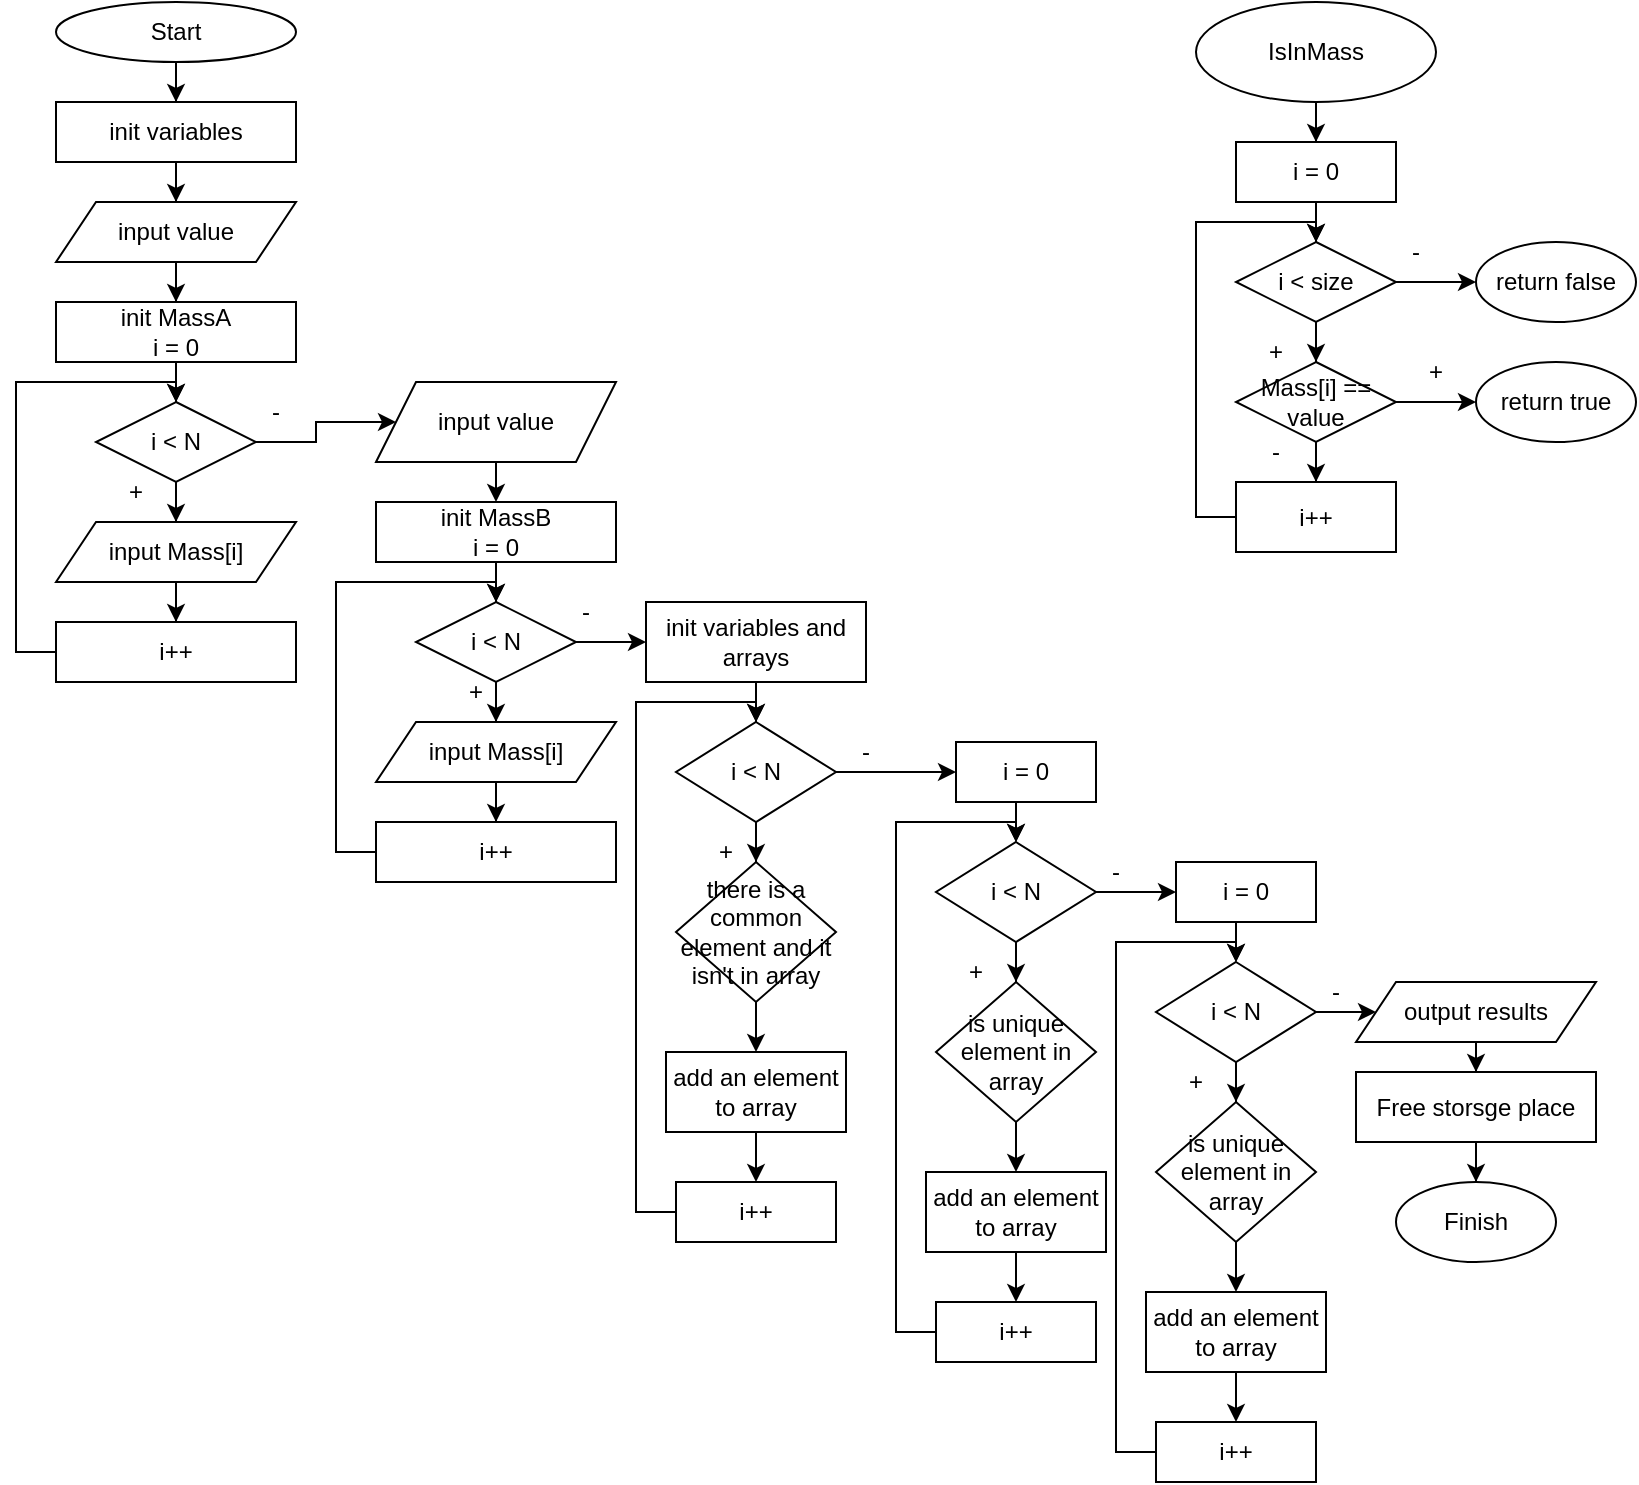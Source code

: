 <mxfile version="24.7.17">
  <diagram id="C5RBs43oDa-KdzZeNtuy" name="Page-1">
    <mxGraphModel dx="1664" dy="789" grid="1" gridSize="10" guides="1" tooltips="1" connect="1" arrows="1" fold="1" page="1" pageScale="1" pageWidth="827" pageHeight="1169" math="0" shadow="0">
      <root>
        <mxCell id="WIyWlLk6GJQsqaUBKTNV-0" />
        <mxCell id="WIyWlLk6GJQsqaUBKTNV-1" parent="WIyWlLk6GJQsqaUBKTNV-0" />
        <mxCell id="Kt02sQn_U204QRMpk8XU-2" value="" style="edgeStyle=orthogonalEdgeStyle;rounded=0;orthogonalLoop=1;jettySize=auto;html=1;" parent="WIyWlLk6GJQsqaUBKTNV-1" source="Kt02sQn_U204QRMpk8XU-0" target="Kt02sQn_U204QRMpk8XU-1" edge="1">
          <mxGeometry relative="1" as="geometry" />
        </mxCell>
        <mxCell id="Kt02sQn_U204QRMpk8XU-0" value="Start" style="ellipse;whiteSpace=wrap;html=1;" parent="WIyWlLk6GJQsqaUBKTNV-1" vertex="1">
          <mxGeometry x="50" y="20" width="120" height="30" as="geometry" />
        </mxCell>
        <mxCell id="Kt02sQn_U204QRMpk8XU-4" value="" style="edgeStyle=orthogonalEdgeStyle;rounded=0;orthogonalLoop=1;jettySize=auto;html=1;" parent="WIyWlLk6GJQsqaUBKTNV-1" source="Kt02sQn_U204QRMpk8XU-1" target="Kt02sQn_U204QRMpk8XU-3" edge="1">
          <mxGeometry relative="1" as="geometry" />
        </mxCell>
        <mxCell id="Kt02sQn_U204QRMpk8XU-1" value="init variables" style="whiteSpace=wrap;html=1;" parent="WIyWlLk6GJQsqaUBKTNV-1" vertex="1">
          <mxGeometry x="50" y="70" width="120" height="30" as="geometry" />
        </mxCell>
        <mxCell id="Kt02sQn_U204QRMpk8XU-6" value="" style="edgeStyle=orthogonalEdgeStyle;rounded=0;orthogonalLoop=1;jettySize=auto;html=1;" parent="WIyWlLk6GJQsqaUBKTNV-1" source="Kt02sQn_U204QRMpk8XU-3" target="Kt02sQn_U204QRMpk8XU-5" edge="1">
          <mxGeometry relative="1" as="geometry" />
        </mxCell>
        <mxCell id="Kt02sQn_U204QRMpk8XU-3" value="input value" style="shape=parallelogram;perimeter=parallelogramPerimeter;whiteSpace=wrap;html=1;fixedSize=1;" parent="WIyWlLk6GJQsqaUBKTNV-1" vertex="1">
          <mxGeometry x="50" y="120" width="120" height="30" as="geometry" />
        </mxCell>
        <mxCell id="Kt02sQn_U204QRMpk8XU-8" value="" style="edgeStyle=orthogonalEdgeStyle;rounded=0;orthogonalLoop=1;jettySize=auto;html=1;" parent="WIyWlLk6GJQsqaUBKTNV-1" source="Kt02sQn_U204QRMpk8XU-5" target="Kt02sQn_U204QRMpk8XU-7" edge="1">
          <mxGeometry relative="1" as="geometry" />
        </mxCell>
        <mxCell id="Kt02sQn_U204QRMpk8XU-5" value="init MassA&lt;div&gt;i = 0&lt;/div&gt;" style="whiteSpace=wrap;html=1;" parent="WIyWlLk6GJQsqaUBKTNV-1" vertex="1">
          <mxGeometry x="50" y="170" width="120" height="30" as="geometry" />
        </mxCell>
        <mxCell id="Kt02sQn_U204QRMpk8XU-10" value="" style="edgeStyle=orthogonalEdgeStyle;rounded=0;orthogonalLoop=1;jettySize=auto;html=1;" parent="WIyWlLk6GJQsqaUBKTNV-1" source="Kt02sQn_U204QRMpk8XU-7" target="Kt02sQn_U204QRMpk8XU-9" edge="1">
          <mxGeometry relative="1" as="geometry" />
        </mxCell>
        <mxCell id="Kt02sQn_U204QRMpk8XU-15" value="" style="edgeStyle=orthogonalEdgeStyle;rounded=0;orthogonalLoop=1;jettySize=auto;html=1;entryX=0;entryY=0.5;entryDx=0;entryDy=0;" parent="WIyWlLk6GJQsqaUBKTNV-1" source="Kt02sQn_U204QRMpk8XU-7" target="Kt02sQn_U204QRMpk8XU-16" edge="1">
          <mxGeometry relative="1" as="geometry">
            <mxPoint x="180" y="240" as="targetPoint" />
          </mxGeometry>
        </mxCell>
        <mxCell id="Kt02sQn_U204QRMpk8XU-7" value="i &amp;lt; N" style="rhombus;whiteSpace=wrap;html=1;" parent="WIyWlLk6GJQsqaUBKTNV-1" vertex="1">
          <mxGeometry x="70" y="220" width="80" height="40" as="geometry" />
        </mxCell>
        <mxCell id="Kt02sQn_U204QRMpk8XU-12" value="" style="edgeStyle=orthogonalEdgeStyle;rounded=0;orthogonalLoop=1;jettySize=auto;html=1;" parent="WIyWlLk6GJQsqaUBKTNV-1" source="Kt02sQn_U204QRMpk8XU-9" target="Kt02sQn_U204QRMpk8XU-11" edge="1">
          <mxGeometry relative="1" as="geometry" />
        </mxCell>
        <mxCell id="Kt02sQn_U204QRMpk8XU-9" value="input Mass[i]" style="shape=parallelogram;perimeter=parallelogramPerimeter;whiteSpace=wrap;html=1;fixedSize=1;" parent="WIyWlLk6GJQsqaUBKTNV-1" vertex="1">
          <mxGeometry x="50" y="280" width="120" height="30" as="geometry" />
        </mxCell>
        <mxCell id="Kt02sQn_U204QRMpk8XU-13" style="edgeStyle=orthogonalEdgeStyle;rounded=0;orthogonalLoop=1;jettySize=auto;html=1;exitX=0;exitY=0.5;exitDx=0;exitDy=0;entryX=0.5;entryY=0;entryDx=0;entryDy=0;" parent="WIyWlLk6GJQsqaUBKTNV-1" source="Kt02sQn_U204QRMpk8XU-11" target="Kt02sQn_U204QRMpk8XU-7" edge="1">
          <mxGeometry relative="1" as="geometry">
            <Array as="points">
              <mxPoint x="30" y="345" />
              <mxPoint x="30" y="210" />
              <mxPoint x="110" y="210" />
            </Array>
          </mxGeometry>
        </mxCell>
        <mxCell id="Kt02sQn_U204QRMpk8XU-11" value="i++" style="whiteSpace=wrap;html=1;" parent="WIyWlLk6GJQsqaUBKTNV-1" vertex="1">
          <mxGeometry x="50" y="330" width="120" height="30" as="geometry" />
        </mxCell>
        <mxCell id="Kt02sQn_U204QRMpk8XU-26" style="edgeStyle=orthogonalEdgeStyle;rounded=0;orthogonalLoop=1;jettySize=auto;html=1;exitX=0.5;exitY=1;exitDx=0;exitDy=0;entryX=0.5;entryY=0;entryDx=0;entryDy=0;" parent="WIyWlLk6GJQsqaUBKTNV-1" source="Kt02sQn_U204QRMpk8XU-16" target="Kt02sQn_U204QRMpk8XU-18" edge="1">
          <mxGeometry relative="1" as="geometry" />
        </mxCell>
        <mxCell id="Kt02sQn_U204QRMpk8XU-16" value="input value" style="shape=parallelogram;perimeter=parallelogramPerimeter;whiteSpace=wrap;html=1;fixedSize=1;" parent="WIyWlLk6GJQsqaUBKTNV-1" vertex="1">
          <mxGeometry x="210" y="210" width="120" height="40" as="geometry" />
        </mxCell>
        <mxCell id="Kt02sQn_U204QRMpk8XU-17" value="" style="edgeStyle=orthogonalEdgeStyle;rounded=0;orthogonalLoop=1;jettySize=auto;html=1;" parent="WIyWlLk6GJQsqaUBKTNV-1" source="Kt02sQn_U204QRMpk8XU-18" target="Kt02sQn_U204QRMpk8XU-21" edge="1">
          <mxGeometry relative="1" as="geometry" />
        </mxCell>
        <mxCell id="Kt02sQn_U204QRMpk8XU-18" value="init MassB&lt;div&gt;i = 0&lt;/div&gt;" style="whiteSpace=wrap;html=1;" parent="WIyWlLk6GJQsqaUBKTNV-1" vertex="1">
          <mxGeometry x="210" y="270" width="120" height="30" as="geometry" />
        </mxCell>
        <mxCell id="Kt02sQn_U204QRMpk8XU-19" value="" style="edgeStyle=orthogonalEdgeStyle;rounded=0;orthogonalLoop=1;jettySize=auto;html=1;" parent="WIyWlLk6GJQsqaUBKTNV-1" source="Kt02sQn_U204QRMpk8XU-21" target="Kt02sQn_U204QRMpk8XU-23" edge="1">
          <mxGeometry relative="1" as="geometry" />
        </mxCell>
        <mxCell id="Kt02sQn_U204QRMpk8XU-28" value="" style="edgeStyle=orthogonalEdgeStyle;rounded=0;orthogonalLoop=1;jettySize=auto;html=1;" parent="WIyWlLk6GJQsqaUBKTNV-1" source="Kt02sQn_U204QRMpk8XU-21" target="Kt02sQn_U204QRMpk8XU-27" edge="1">
          <mxGeometry relative="1" as="geometry" />
        </mxCell>
        <mxCell id="Kt02sQn_U204QRMpk8XU-21" value="i &amp;lt; N" style="rhombus;whiteSpace=wrap;html=1;" parent="WIyWlLk6GJQsqaUBKTNV-1" vertex="1">
          <mxGeometry x="230" y="320" width="80" height="40" as="geometry" />
        </mxCell>
        <mxCell id="Kt02sQn_U204QRMpk8XU-22" value="" style="edgeStyle=orthogonalEdgeStyle;rounded=0;orthogonalLoop=1;jettySize=auto;html=1;" parent="WIyWlLk6GJQsqaUBKTNV-1" source="Kt02sQn_U204QRMpk8XU-23" target="Kt02sQn_U204QRMpk8XU-25" edge="1">
          <mxGeometry relative="1" as="geometry" />
        </mxCell>
        <mxCell id="Kt02sQn_U204QRMpk8XU-23" value="input Mass[i]" style="shape=parallelogram;perimeter=parallelogramPerimeter;whiteSpace=wrap;html=1;fixedSize=1;" parent="WIyWlLk6GJQsqaUBKTNV-1" vertex="1">
          <mxGeometry x="210" y="380" width="120" height="30" as="geometry" />
        </mxCell>
        <mxCell id="Kt02sQn_U204QRMpk8XU-24" style="edgeStyle=orthogonalEdgeStyle;rounded=0;orthogonalLoop=1;jettySize=auto;html=1;exitX=0;exitY=0.5;exitDx=0;exitDy=0;entryX=0.5;entryY=0;entryDx=0;entryDy=0;" parent="WIyWlLk6GJQsqaUBKTNV-1" source="Kt02sQn_U204QRMpk8XU-25" target="Kt02sQn_U204QRMpk8XU-21" edge="1">
          <mxGeometry relative="1" as="geometry">
            <Array as="points">
              <mxPoint x="190" y="445" />
              <mxPoint x="190" y="310" />
              <mxPoint x="270" y="310" />
            </Array>
          </mxGeometry>
        </mxCell>
        <mxCell id="Kt02sQn_U204QRMpk8XU-25" value="i++" style="whiteSpace=wrap;html=1;" parent="WIyWlLk6GJQsqaUBKTNV-1" vertex="1">
          <mxGeometry x="210" y="430" width="120" height="30" as="geometry" />
        </mxCell>
        <mxCell id="Kt02sQn_U204QRMpk8XU-30" value="" style="edgeStyle=orthogonalEdgeStyle;rounded=0;orthogonalLoop=1;jettySize=auto;html=1;" parent="WIyWlLk6GJQsqaUBKTNV-1" source="Kt02sQn_U204QRMpk8XU-27" target="Kt02sQn_U204QRMpk8XU-29" edge="1">
          <mxGeometry relative="1" as="geometry" />
        </mxCell>
        <mxCell id="Kt02sQn_U204QRMpk8XU-27" value="init variables and arrays" style="whiteSpace=wrap;html=1;" parent="WIyWlLk6GJQsqaUBKTNV-1" vertex="1">
          <mxGeometry x="345" y="320" width="110" height="40" as="geometry" />
        </mxCell>
        <mxCell id="Kt02sQn_U204QRMpk8XU-32" value="" style="edgeStyle=orthogonalEdgeStyle;rounded=0;orthogonalLoop=1;jettySize=auto;html=1;" parent="WIyWlLk6GJQsqaUBKTNV-1" source="Kt02sQn_U204QRMpk8XU-29" target="Kt02sQn_U204QRMpk8XU-31" edge="1">
          <mxGeometry relative="1" as="geometry" />
        </mxCell>
        <mxCell id="Kt02sQn_U204QRMpk8XU-39" value="" style="edgeStyle=orthogonalEdgeStyle;rounded=0;orthogonalLoop=1;jettySize=auto;html=1;" parent="WIyWlLk6GJQsqaUBKTNV-1" source="Kt02sQn_U204QRMpk8XU-29" target="Kt02sQn_U204QRMpk8XU-38" edge="1">
          <mxGeometry relative="1" as="geometry" />
        </mxCell>
        <mxCell id="Kt02sQn_U204QRMpk8XU-29" value="i &amp;lt; N" style="rhombus;whiteSpace=wrap;html=1;" parent="WIyWlLk6GJQsqaUBKTNV-1" vertex="1">
          <mxGeometry x="360" y="380" width="80" height="50" as="geometry" />
        </mxCell>
        <mxCell id="Kt02sQn_U204QRMpk8XU-34" value="" style="edgeStyle=orthogonalEdgeStyle;rounded=0;orthogonalLoop=1;jettySize=auto;html=1;" parent="WIyWlLk6GJQsqaUBKTNV-1" source="Kt02sQn_U204QRMpk8XU-31" target="Kt02sQn_U204QRMpk8XU-33" edge="1">
          <mxGeometry relative="1" as="geometry" />
        </mxCell>
        <mxCell id="Kt02sQn_U204QRMpk8XU-31" value="there is a common element and it isn&#39;t in array" style="rhombus;whiteSpace=wrap;html=1;" parent="WIyWlLk6GJQsqaUBKTNV-1" vertex="1">
          <mxGeometry x="360" y="450" width="80" height="70" as="geometry" />
        </mxCell>
        <mxCell id="Kt02sQn_U204QRMpk8XU-36" value="" style="edgeStyle=orthogonalEdgeStyle;rounded=0;orthogonalLoop=1;jettySize=auto;html=1;" parent="WIyWlLk6GJQsqaUBKTNV-1" source="Kt02sQn_U204QRMpk8XU-33" target="Kt02sQn_U204QRMpk8XU-35" edge="1">
          <mxGeometry relative="1" as="geometry" />
        </mxCell>
        <mxCell id="Kt02sQn_U204QRMpk8XU-33" value="add an element to array" style="whiteSpace=wrap;html=1;" parent="WIyWlLk6GJQsqaUBKTNV-1" vertex="1">
          <mxGeometry x="355" y="545" width="90" height="40" as="geometry" />
        </mxCell>
        <mxCell id="Kt02sQn_U204QRMpk8XU-37" style="edgeStyle=orthogonalEdgeStyle;rounded=0;orthogonalLoop=1;jettySize=auto;html=1;exitX=0;exitY=0.5;exitDx=0;exitDy=0;entryX=0.5;entryY=0;entryDx=0;entryDy=0;" parent="WIyWlLk6GJQsqaUBKTNV-1" source="Kt02sQn_U204QRMpk8XU-35" target="Kt02sQn_U204QRMpk8XU-29" edge="1">
          <mxGeometry relative="1" as="geometry">
            <Array as="points">
              <mxPoint x="340" y="625" />
              <mxPoint x="340" y="370" />
              <mxPoint x="400" y="370" />
            </Array>
          </mxGeometry>
        </mxCell>
        <mxCell id="Kt02sQn_U204QRMpk8XU-35" value="i++" style="whiteSpace=wrap;html=1;" parent="WIyWlLk6GJQsqaUBKTNV-1" vertex="1">
          <mxGeometry x="360" y="610" width="80" height="30" as="geometry" />
        </mxCell>
        <mxCell id="Kt02sQn_U204QRMpk8XU-48" style="edgeStyle=orthogonalEdgeStyle;rounded=0;orthogonalLoop=1;jettySize=auto;html=1;exitX=0.5;exitY=1;exitDx=0;exitDy=0;" parent="WIyWlLk6GJQsqaUBKTNV-1" source="Kt02sQn_U204QRMpk8XU-38" edge="1">
          <mxGeometry relative="1" as="geometry">
            <mxPoint x="530" y="440" as="targetPoint" />
          </mxGeometry>
        </mxCell>
        <mxCell id="Kt02sQn_U204QRMpk8XU-38" value="i = 0" style="whiteSpace=wrap;html=1;" parent="WIyWlLk6GJQsqaUBKTNV-1" vertex="1">
          <mxGeometry x="500" y="390" width="70" height="30" as="geometry" />
        </mxCell>
        <mxCell id="Kt02sQn_U204QRMpk8XU-40" value="" style="edgeStyle=orthogonalEdgeStyle;rounded=0;orthogonalLoop=1;jettySize=auto;html=1;" parent="WIyWlLk6GJQsqaUBKTNV-1" source="Kt02sQn_U204QRMpk8XU-41" target="Kt02sQn_U204QRMpk8XU-43" edge="1">
          <mxGeometry relative="1" as="geometry" />
        </mxCell>
        <mxCell id="Kt02sQn_U204QRMpk8XU-69" style="edgeStyle=orthogonalEdgeStyle;rounded=0;orthogonalLoop=1;jettySize=auto;html=1;exitX=1;exitY=0.5;exitDx=0;exitDy=0;entryX=0;entryY=0.5;entryDx=0;entryDy=0;" parent="WIyWlLk6GJQsqaUBKTNV-1" source="Kt02sQn_U204QRMpk8XU-41" target="Kt02sQn_U204QRMpk8XU-60" edge="1">
          <mxGeometry relative="1" as="geometry" />
        </mxCell>
        <mxCell id="Kt02sQn_U204QRMpk8XU-41" value="i &amp;lt; N" style="rhombus;whiteSpace=wrap;html=1;" parent="WIyWlLk6GJQsqaUBKTNV-1" vertex="1">
          <mxGeometry x="490" y="440" width="80" height="50" as="geometry" />
        </mxCell>
        <mxCell id="Kt02sQn_U204QRMpk8XU-42" value="" style="edgeStyle=orthogonalEdgeStyle;rounded=0;orthogonalLoop=1;jettySize=auto;html=1;" parent="WIyWlLk6GJQsqaUBKTNV-1" source="Kt02sQn_U204QRMpk8XU-43" target="Kt02sQn_U204QRMpk8XU-45" edge="1">
          <mxGeometry relative="1" as="geometry" />
        </mxCell>
        <mxCell id="Kt02sQn_U204QRMpk8XU-43" value="is unique element in array" style="rhombus;whiteSpace=wrap;html=1;" parent="WIyWlLk6GJQsqaUBKTNV-1" vertex="1">
          <mxGeometry x="490" y="510" width="80" height="70" as="geometry" />
        </mxCell>
        <mxCell id="Kt02sQn_U204QRMpk8XU-44" value="" style="edgeStyle=orthogonalEdgeStyle;rounded=0;orthogonalLoop=1;jettySize=auto;html=1;" parent="WIyWlLk6GJQsqaUBKTNV-1" source="Kt02sQn_U204QRMpk8XU-45" target="Kt02sQn_U204QRMpk8XU-47" edge="1">
          <mxGeometry relative="1" as="geometry" />
        </mxCell>
        <mxCell id="Kt02sQn_U204QRMpk8XU-45" value="add an element to array" style="whiteSpace=wrap;html=1;" parent="WIyWlLk6GJQsqaUBKTNV-1" vertex="1">
          <mxGeometry x="485" y="605" width="90" height="40" as="geometry" />
        </mxCell>
        <mxCell id="Kt02sQn_U204QRMpk8XU-46" style="edgeStyle=orthogonalEdgeStyle;rounded=0;orthogonalLoop=1;jettySize=auto;html=1;exitX=0;exitY=0.5;exitDx=0;exitDy=0;entryX=0.5;entryY=0;entryDx=0;entryDy=0;" parent="WIyWlLk6GJQsqaUBKTNV-1" source="Kt02sQn_U204QRMpk8XU-47" target="Kt02sQn_U204QRMpk8XU-41" edge="1">
          <mxGeometry relative="1" as="geometry">
            <Array as="points">
              <mxPoint x="470" y="685" />
              <mxPoint x="470" y="430" />
              <mxPoint x="530" y="430" />
            </Array>
          </mxGeometry>
        </mxCell>
        <mxCell id="Kt02sQn_U204QRMpk8XU-47" value="i++" style="whiteSpace=wrap;html=1;" parent="WIyWlLk6GJQsqaUBKTNV-1" vertex="1">
          <mxGeometry x="490" y="670" width="80" height="30" as="geometry" />
        </mxCell>
        <mxCell id="Kt02sQn_U204QRMpk8XU-59" style="edgeStyle=orthogonalEdgeStyle;rounded=0;orthogonalLoop=1;jettySize=auto;html=1;exitX=0.5;exitY=1;exitDx=0;exitDy=0;" parent="WIyWlLk6GJQsqaUBKTNV-1" source="Kt02sQn_U204QRMpk8XU-60" edge="1">
          <mxGeometry relative="1" as="geometry">
            <mxPoint x="640" y="500" as="targetPoint" />
          </mxGeometry>
        </mxCell>
        <mxCell id="Kt02sQn_U204QRMpk8XU-60" value="i = 0" style="whiteSpace=wrap;html=1;" parent="WIyWlLk6GJQsqaUBKTNV-1" vertex="1">
          <mxGeometry x="610" y="450" width="70" height="30" as="geometry" />
        </mxCell>
        <mxCell id="Kt02sQn_U204QRMpk8XU-61" value="" style="edgeStyle=orthogonalEdgeStyle;rounded=0;orthogonalLoop=1;jettySize=auto;html=1;" parent="WIyWlLk6GJQsqaUBKTNV-1" source="Kt02sQn_U204QRMpk8XU-62" target="Kt02sQn_U204QRMpk8XU-64" edge="1">
          <mxGeometry relative="1" as="geometry" />
        </mxCell>
        <mxCell id="Kt02sQn_U204QRMpk8XU-71" value="" style="edgeStyle=orthogonalEdgeStyle;rounded=0;orthogonalLoop=1;jettySize=auto;html=1;" parent="WIyWlLk6GJQsqaUBKTNV-1" source="Kt02sQn_U204QRMpk8XU-62" target="Kt02sQn_U204QRMpk8XU-70" edge="1">
          <mxGeometry relative="1" as="geometry" />
        </mxCell>
        <mxCell id="Kt02sQn_U204QRMpk8XU-62" value="i &amp;lt; N" style="rhombus;whiteSpace=wrap;html=1;" parent="WIyWlLk6GJQsqaUBKTNV-1" vertex="1">
          <mxGeometry x="600" y="500" width="80" height="50" as="geometry" />
        </mxCell>
        <mxCell id="Kt02sQn_U204QRMpk8XU-63" value="" style="edgeStyle=orthogonalEdgeStyle;rounded=0;orthogonalLoop=1;jettySize=auto;html=1;" parent="WIyWlLk6GJQsqaUBKTNV-1" source="Kt02sQn_U204QRMpk8XU-64" target="Kt02sQn_U204QRMpk8XU-66" edge="1">
          <mxGeometry relative="1" as="geometry" />
        </mxCell>
        <mxCell id="Kt02sQn_U204QRMpk8XU-64" value="is unique element in array" style="rhombus;whiteSpace=wrap;html=1;" parent="WIyWlLk6GJQsqaUBKTNV-1" vertex="1">
          <mxGeometry x="600" y="570" width="80" height="70" as="geometry" />
        </mxCell>
        <mxCell id="Kt02sQn_U204QRMpk8XU-65" value="" style="edgeStyle=orthogonalEdgeStyle;rounded=0;orthogonalLoop=1;jettySize=auto;html=1;" parent="WIyWlLk6GJQsqaUBKTNV-1" source="Kt02sQn_U204QRMpk8XU-66" target="Kt02sQn_U204QRMpk8XU-68" edge="1">
          <mxGeometry relative="1" as="geometry" />
        </mxCell>
        <mxCell id="Kt02sQn_U204QRMpk8XU-66" value="add an element to array" style="whiteSpace=wrap;html=1;" parent="WIyWlLk6GJQsqaUBKTNV-1" vertex="1">
          <mxGeometry x="595" y="665" width="90" height="40" as="geometry" />
        </mxCell>
        <mxCell id="Kt02sQn_U204QRMpk8XU-67" style="edgeStyle=orthogonalEdgeStyle;rounded=0;orthogonalLoop=1;jettySize=auto;html=1;exitX=0;exitY=0.5;exitDx=0;exitDy=0;entryX=0.5;entryY=0;entryDx=0;entryDy=0;" parent="WIyWlLk6GJQsqaUBKTNV-1" source="Kt02sQn_U204QRMpk8XU-68" target="Kt02sQn_U204QRMpk8XU-62" edge="1">
          <mxGeometry relative="1" as="geometry">
            <Array as="points">
              <mxPoint x="580" y="745" />
              <mxPoint x="580" y="490" />
              <mxPoint x="640" y="490" />
            </Array>
          </mxGeometry>
        </mxCell>
        <mxCell id="Kt02sQn_U204QRMpk8XU-68" value="i++" style="whiteSpace=wrap;html=1;" parent="WIyWlLk6GJQsqaUBKTNV-1" vertex="1">
          <mxGeometry x="600" y="730" width="80" height="30" as="geometry" />
        </mxCell>
        <mxCell id="Kt02sQn_U204QRMpk8XU-73" value="" style="edgeStyle=orthogonalEdgeStyle;rounded=0;orthogonalLoop=1;jettySize=auto;html=1;" parent="WIyWlLk6GJQsqaUBKTNV-1" source="Kt02sQn_U204QRMpk8XU-70" target="Kt02sQn_U204QRMpk8XU-72" edge="1">
          <mxGeometry relative="1" as="geometry" />
        </mxCell>
        <mxCell id="Kt02sQn_U204QRMpk8XU-70" value="output results" style="shape=parallelogram;perimeter=parallelogramPerimeter;whiteSpace=wrap;html=1;fixedSize=1;" parent="WIyWlLk6GJQsqaUBKTNV-1" vertex="1">
          <mxGeometry x="700" y="510" width="120" height="30" as="geometry" />
        </mxCell>
        <mxCell id="Kt02sQn_U204QRMpk8XU-75" value="" style="edgeStyle=orthogonalEdgeStyle;rounded=0;orthogonalLoop=1;jettySize=auto;html=1;" parent="WIyWlLk6GJQsqaUBKTNV-1" source="Kt02sQn_U204QRMpk8XU-72" target="Kt02sQn_U204QRMpk8XU-74" edge="1">
          <mxGeometry relative="1" as="geometry" />
        </mxCell>
        <mxCell id="Kt02sQn_U204QRMpk8XU-72" value="Free storsge place" style="whiteSpace=wrap;html=1;" parent="WIyWlLk6GJQsqaUBKTNV-1" vertex="1">
          <mxGeometry x="700" y="555" width="120" height="35" as="geometry" />
        </mxCell>
        <mxCell id="Kt02sQn_U204QRMpk8XU-74" value="Finish" style="ellipse;whiteSpace=wrap;html=1;" parent="WIyWlLk6GJQsqaUBKTNV-1" vertex="1">
          <mxGeometry x="720" y="610" width="80" height="40" as="geometry" />
        </mxCell>
        <mxCell id="BmXY_P8awZ1X75UNgLLq-2" value="" style="edgeStyle=orthogonalEdgeStyle;rounded=0;orthogonalLoop=1;jettySize=auto;html=1;" edge="1" parent="WIyWlLk6GJQsqaUBKTNV-1" source="BmXY_P8awZ1X75UNgLLq-0" target="BmXY_P8awZ1X75UNgLLq-1">
          <mxGeometry relative="1" as="geometry" />
        </mxCell>
        <mxCell id="BmXY_P8awZ1X75UNgLLq-0" value="IsInMass" style="ellipse;whiteSpace=wrap;html=1;" vertex="1" parent="WIyWlLk6GJQsqaUBKTNV-1">
          <mxGeometry x="620" y="20" width="120" height="50" as="geometry" />
        </mxCell>
        <mxCell id="BmXY_P8awZ1X75UNgLLq-4" value="" style="edgeStyle=orthogonalEdgeStyle;rounded=0;orthogonalLoop=1;jettySize=auto;html=1;" edge="1" parent="WIyWlLk6GJQsqaUBKTNV-1" source="BmXY_P8awZ1X75UNgLLq-1" target="BmXY_P8awZ1X75UNgLLq-3">
          <mxGeometry relative="1" as="geometry" />
        </mxCell>
        <mxCell id="BmXY_P8awZ1X75UNgLLq-1" value="i = 0" style="whiteSpace=wrap;html=1;" vertex="1" parent="WIyWlLk6GJQsqaUBKTNV-1">
          <mxGeometry x="640" y="90" width="80" height="30" as="geometry" />
        </mxCell>
        <mxCell id="BmXY_P8awZ1X75UNgLLq-6" value="" style="edgeStyle=orthogonalEdgeStyle;rounded=0;orthogonalLoop=1;jettySize=auto;html=1;" edge="1" parent="WIyWlLk6GJQsqaUBKTNV-1" source="BmXY_P8awZ1X75UNgLLq-3" target="BmXY_P8awZ1X75UNgLLq-5">
          <mxGeometry relative="1" as="geometry" />
        </mxCell>
        <mxCell id="BmXY_P8awZ1X75UNgLLq-8" value="" style="edgeStyle=orthogonalEdgeStyle;rounded=0;orthogonalLoop=1;jettySize=auto;html=1;" edge="1" parent="WIyWlLk6GJQsqaUBKTNV-1" source="BmXY_P8awZ1X75UNgLLq-3" target="BmXY_P8awZ1X75UNgLLq-7">
          <mxGeometry relative="1" as="geometry" />
        </mxCell>
        <mxCell id="BmXY_P8awZ1X75UNgLLq-3" value="i &amp;lt; size" style="rhombus;whiteSpace=wrap;html=1;" vertex="1" parent="WIyWlLk6GJQsqaUBKTNV-1">
          <mxGeometry x="640" y="140" width="80" height="40" as="geometry" />
        </mxCell>
        <mxCell id="BmXY_P8awZ1X75UNgLLq-5" value="return false" style="ellipse;whiteSpace=wrap;html=1;" vertex="1" parent="WIyWlLk6GJQsqaUBKTNV-1">
          <mxGeometry x="760" y="140" width="80" height="40" as="geometry" />
        </mxCell>
        <mxCell id="BmXY_P8awZ1X75UNgLLq-10" value="" style="edgeStyle=orthogonalEdgeStyle;rounded=0;orthogonalLoop=1;jettySize=auto;html=1;" edge="1" parent="WIyWlLk6GJQsqaUBKTNV-1" source="BmXY_P8awZ1X75UNgLLq-7" target="BmXY_P8awZ1X75UNgLLq-9">
          <mxGeometry relative="1" as="geometry" />
        </mxCell>
        <mxCell id="BmXY_P8awZ1X75UNgLLq-12" value="" style="edgeStyle=orthogonalEdgeStyle;rounded=0;orthogonalLoop=1;jettySize=auto;html=1;" edge="1" parent="WIyWlLk6GJQsqaUBKTNV-1" source="BmXY_P8awZ1X75UNgLLq-7" target="BmXY_P8awZ1X75UNgLLq-11">
          <mxGeometry relative="1" as="geometry" />
        </mxCell>
        <mxCell id="BmXY_P8awZ1X75UNgLLq-7" value="Mass[i] == value" style="rhombus;whiteSpace=wrap;html=1;" vertex="1" parent="WIyWlLk6GJQsqaUBKTNV-1">
          <mxGeometry x="640" y="200" width="80" height="40" as="geometry" />
        </mxCell>
        <mxCell id="BmXY_P8awZ1X75UNgLLq-9" value="return true" style="ellipse;whiteSpace=wrap;html=1;" vertex="1" parent="WIyWlLk6GJQsqaUBKTNV-1">
          <mxGeometry x="760" y="200" width="80" height="40" as="geometry" />
        </mxCell>
        <mxCell id="BmXY_P8awZ1X75UNgLLq-13" style="edgeStyle=orthogonalEdgeStyle;rounded=0;orthogonalLoop=1;jettySize=auto;html=1;exitX=0;exitY=0.5;exitDx=0;exitDy=0;entryX=0.5;entryY=0;entryDx=0;entryDy=0;" edge="1" parent="WIyWlLk6GJQsqaUBKTNV-1" source="BmXY_P8awZ1X75UNgLLq-11" target="BmXY_P8awZ1X75UNgLLq-3">
          <mxGeometry relative="1" as="geometry">
            <Array as="points">
              <mxPoint x="620" y="278" />
              <mxPoint x="620" y="130" />
              <mxPoint x="680" y="130" />
            </Array>
          </mxGeometry>
        </mxCell>
        <mxCell id="BmXY_P8awZ1X75UNgLLq-11" value="i++" style="whiteSpace=wrap;html=1;" vertex="1" parent="WIyWlLk6GJQsqaUBKTNV-1">
          <mxGeometry x="640" y="260" width="80" height="35" as="geometry" />
        </mxCell>
        <mxCell id="BmXY_P8awZ1X75UNgLLq-14" value="+" style="text;html=1;align=center;verticalAlign=middle;whiteSpace=wrap;rounded=0;" vertex="1" parent="WIyWlLk6GJQsqaUBKTNV-1">
          <mxGeometry x="60" y="250" width="60" height="30" as="geometry" />
        </mxCell>
        <mxCell id="BmXY_P8awZ1X75UNgLLq-15" value="+" style="text;html=1;align=center;verticalAlign=middle;whiteSpace=wrap;rounded=0;" vertex="1" parent="WIyWlLk6GJQsqaUBKTNV-1">
          <mxGeometry x="630" y="180" width="60" height="30" as="geometry" />
        </mxCell>
        <mxCell id="BmXY_P8awZ1X75UNgLLq-16" value="+" style="text;html=1;align=center;verticalAlign=middle;whiteSpace=wrap;rounded=0;" vertex="1" parent="WIyWlLk6GJQsqaUBKTNV-1">
          <mxGeometry x="710" y="190" width="60" height="30" as="geometry" />
        </mxCell>
        <mxCell id="BmXY_P8awZ1X75UNgLLq-17" value="+" style="text;html=1;align=center;verticalAlign=middle;whiteSpace=wrap;rounded=0;" vertex="1" parent="WIyWlLk6GJQsqaUBKTNV-1">
          <mxGeometry x="230" y="350" width="60" height="30" as="geometry" />
        </mxCell>
        <mxCell id="BmXY_P8awZ1X75UNgLLq-18" value="+" style="text;html=1;align=center;verticalAlign=middle;whiteSpace=wrap;rounded=0;" vertex="1" parent="WIyWlLk6GJQsqaUBKTNV-1">
          <mxGeometry x="355" y="430" width="60" height="30" as="geometry" />
        </mxCell>
        <mxCell id="BmXY_P8awZ1X75UNgLLq-19" value="+" style="text;html=1;align=center;verticalAlign=middle;whiteSpace=wrap;rounded=0;" vertex="1" parent="WIyWlLk6GJQsqaUBKTNV-1">
          <mxGeometry x="480" y="490" width="60" height="30" as="geometry" />
        </mxCell>
        <mxCell id="BmXY_P8awZ1X75UNgLLq-20" value="+" style="text;html=1;align=center;verticalAlign=middle;whiteSpace=wrap;rounded=0;" vertex="1" parent="WIyWlLk6GJQsqaUBKTNV-1">
          <mxGeometry x="590" y="545" width="60" height="30" as="geometry" />
        </mxCell>
        <mxCell id="BmXY_P8awZ1X75UNgLLq-21" value="-" style="text;html=1;align=center;verticalAlign=middle;whiteSpace=wrap;rounded=0;" vertex="1" parent="WIyWlLk6GJQsqaUBKTNV-1">
          <mxGeometry x="660" y="500" width="60" height="30" as="geometry" />
        </mxCell>
        <mxCell id="BmXY_P8awZ1X75UNgLLq-22" value="-" style="text;html=1;align=center;verticalAlign=middle;whiteSpace=wrap;rounded=0;" vertex="1" parent="WIyWlLk6GJQsqaUBKTNV-1">
          <mxGeometry x="550" y="440" width="60" height="30" as="geometry" />
        </mxCell>
        <mxCell id="BmXY_P8awZ1X75UNgLLq-23" value="-" style="text;html=1;align=center;verticalAlign=middle;whiteSpace=wrap;rounded=0;" vertex="1" parent="WIyWlLk6GJQsqaUBKTNV-1">
          <mxGeometry x="425" y="380" width="60" height="30" as="geometry" />
        </mxCell>
        <mxCell id="BmXY_P8awZ1X75UNgLLq-24" value="-" style="text;html=1;align=center;verticalAlign=middle;whiteSpace=wrap;rounded=0;" vertex="1" parent="WIyWlLk6GJQsqaUBKTNV-1">
          <mxGeometry x="285" y="310" width="60" height="30" as="geometry" />
        </mxCell>
        <mxCell id="BmXY_P8awZ1X75UNgLLq-25" value="-" style="text;html=1;align=center;verticalAlign=middle;whiteSpace=wrap;rounded=0;" vertex="1" parent="WIyWlLk6GJQsqaUBKTNV-1">
          <mxGeometry x="700" y="130" width="60" height="30" as="geometry" />
        </mxCell>
        <mxCell id="BmXY_P8awZ1X75UNgLLq-26" value="-" style="text;html=1;align=center;verticalAlign=middle;whiteSpace=wrap;rounded=0;" vertex="1" parent="WIyWlLk6GJQsqaUBKTNV-1">
          <mxGeometry x="630" y="230" width="60" height="30" as="geometry" />
        </mxCell>
        <mxCell id="BmXY_P8awZ1X75UNgLLq-27" value="-" style="text;html=1;align=center;verticalAlign=middle;whiteSpace=wrap;rounded=0;" vertex="1" parent="WIyWlLk6GJQsqaUBKTNV-1">
          <mxGeometry x="130" y="210" width="60" height="30" as="geometry" />
        </mxCell>
      </root>
    </mxGraphModel>
  </diagram>
</mxfile>
